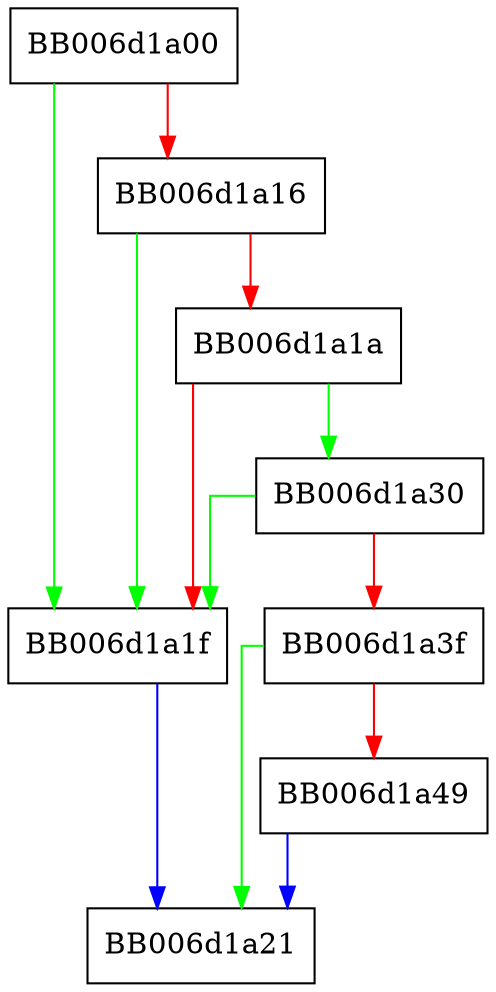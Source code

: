 digraph dh_import {
  node [shape="box"];
  graph [splines=ortho];
  BB006d1a00 -> BB006d1a1f [color="green"];
  BB006d1a00 -> BB006d1a16 [color="red"];
  BB006d1a16 -> BB006d1a1f [color="green"];
  BB006d1a16 -> BB006d1a1a [color="red"];
  BB006d1a1a -> BB006d1a30 [color="green"];
  BB006d1a1a -> BB006d1a1f [color="red"];
  BB006d1a1f -> BB006d1a21 [color="blue"];
  BB006d1a30 -> BB006d1a1f [color="green"];
  BB006d1a30 -> BB006d1a3f [color="red"];
  BB006d1a3f -> BB006d1a21 [color="green"];
  BB006d1a3f -> BB006d1a49 [color="red"];
  BB006d1a49 -> BB006d1a21 [color="blue"];
}